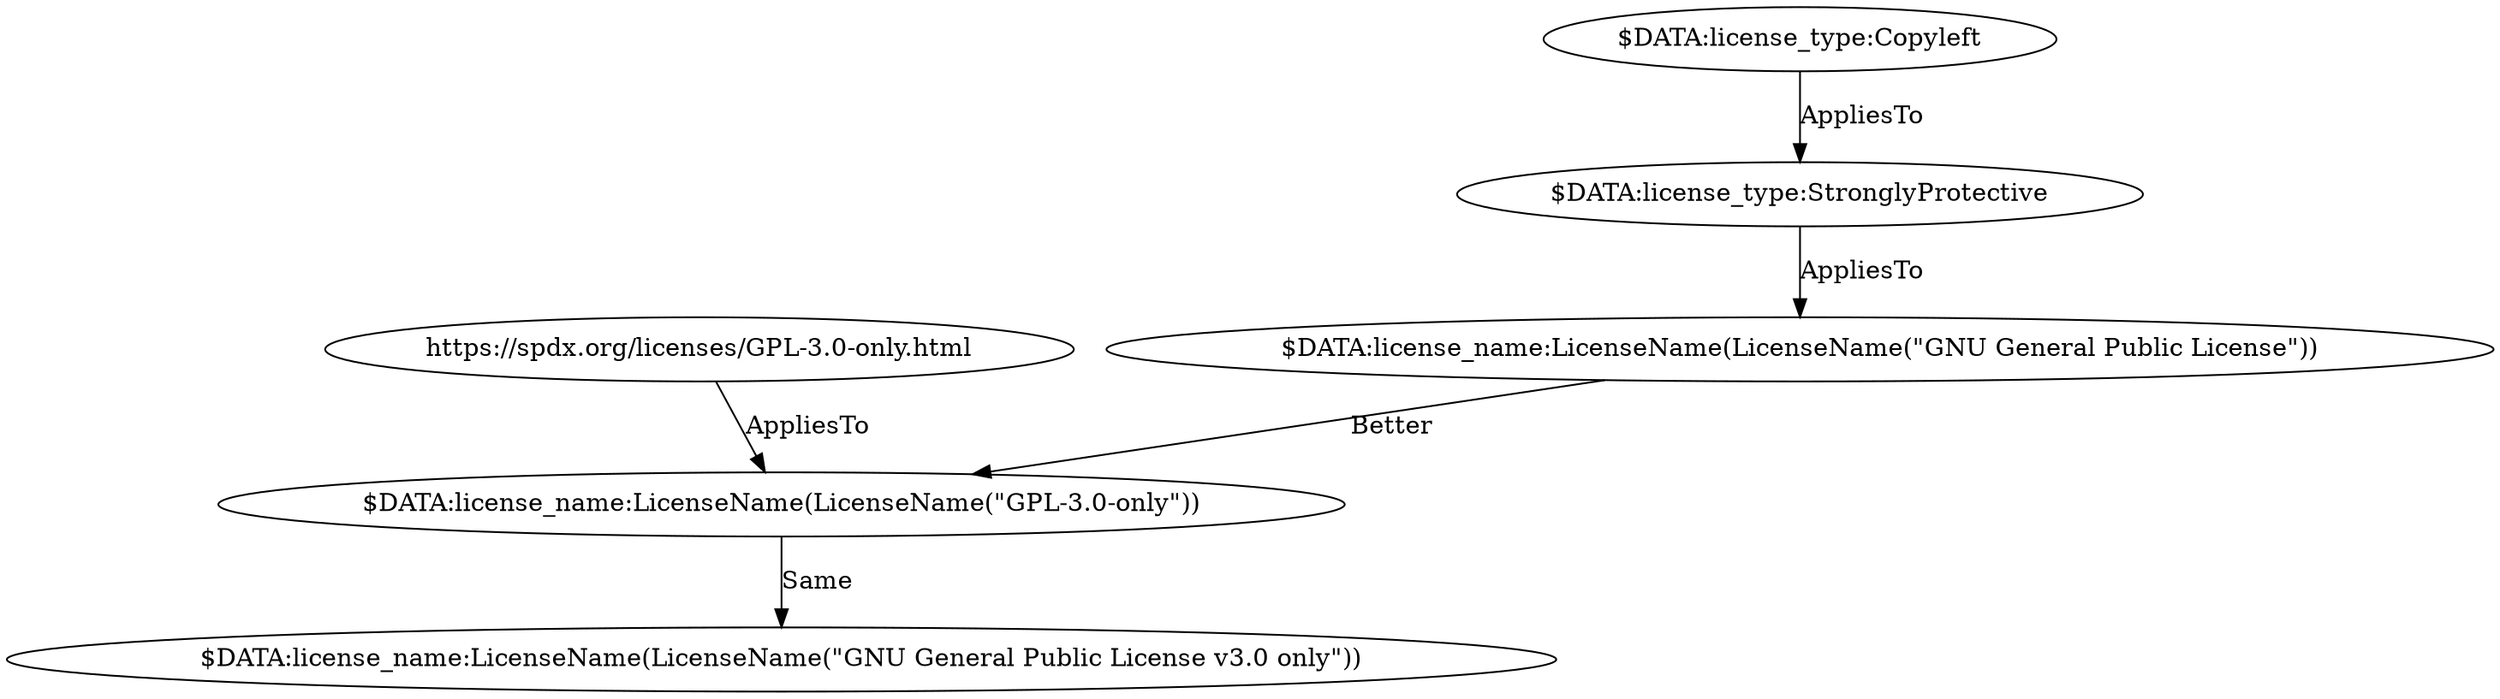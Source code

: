 digraph {
    178 [ label = "$DATA:license_name:LicenseName(LicenseName(\"GNU General Public License v3.0 only\"))" ]
    179 [ label = "$DATA:license_name:LicenseName(LicenseName(\"GPL-3.0-only\"))" ]
    180 [ label = "https://spdx.org/licenses/GPL-3.0-only.html" ]
    184 [ label = "$DATA:license_name:LicenseName(LicenseName(\"GNU General Public License\"))" ]
    192 [ label = "$DATA:license_type:StronglyProtective" ]
    193 [ label = "$DATA:license_type:Copyleft" ]
    179 -> 178 [ label = "Same" ]
    180 -> 179 [ label = "AppliesTo" ]
    184 -> 179 [ label = "Better" ]
    192 -> 184 [ label = "AppliesTo" ]
    193 -> 192 [ label = "AppliesTo" ]
}
